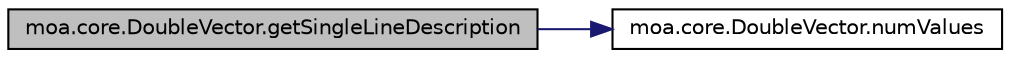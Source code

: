 digraph G
{
  edge [fontname="Helvetica",fontsize="10",labelfontname="Helvetica",labelfontsize="10"];
  node [fontname="Helvetica",fontsize="10",shape=record];
  rankdir=LR;
  Node1 [label="moa.core.DoubleVector.getSingleLineDescription",height=0.2,width=0.4,color="black", fillcolor="grey75", style="filled" fontcolor="black"];
  Node1 -> Node2 [color="midnightblue",fontsize="10",style="solid",fontname="Helvetica"];
  Node2 [label="moa.core.DoubleVector.numValues",height=0.2,width=0.4,color="black", fillcolor="white", style="filled",URL="$classmoa_1_1core_1_1DoubleVector.html#a04cac8fb52824b100578ad4bfef2136a"];
}
